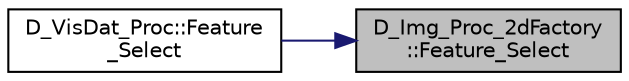 digraph "D_Img_Proc_2dFactory::Feature_Select"
{
 // LATEX_PDF_SIZE
  edge [fontname="Helvetica",fontsize="10",labelfontname="Helvetica",labelfontsize="10"];
  node [fontname="Helvetica",fontsize="10",shape=record];
  rankdir="RL";
  Node1 [label="D_Img_Proc_2dFactory\l::Feature_Select",height=0.2,width=0.4,color="black", fillcolor="grey75", style="filled", fontcolor="black",tooltip=" "];
  Node1 -> Node2 [dir="back",color="midnightblue",fontsize="10",style="solid",fontname="Helvetica"];
  Node2 [label="D_VisDat_Proc::Feature\l_Select",height=0.2,width=0.4,color="black", fillcolor="white", style="filled",URL="$class_d___vis_dat___proc.html#a26df64805f8c13a997b18a7244ad5cb4",tooltip=" "];
}
